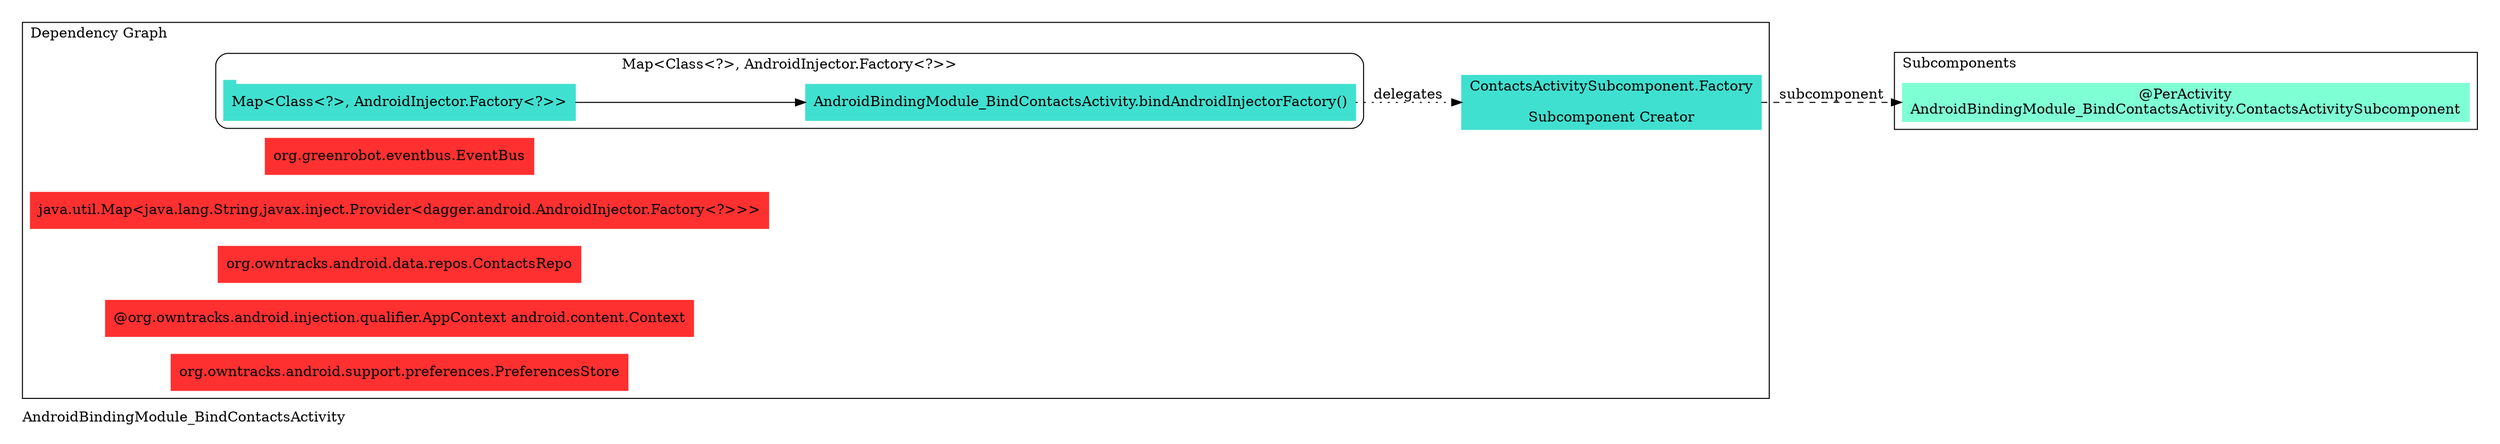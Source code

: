 digraph "org.owntracks.android.injection.modules.AndroidBindingModule_BindContactsActivity" {
  graph [rankdir="LR", labeljust="l", label="AndroidBindingModule_BindContactsActivity", pad="0.2", compound="true"]
  node [shape="rectangle", style="filled", color="turquoise"]
  subgraph "cluster_Entry Points" {
    graph [labeljust="l", label="Entry Points"]
    node [shape="component", penwidth="2"]
  }
  subgraph "cluster_Dependency Graph" {
    graph [labeljust="l", label="Dependency Graph"]
    "88e4cedf-b26c-4353-9f1f-aed5df140f32" [label="AndroidBindingModule_BindContactsActivity.bindAndroidInjectorFactory()", color="turquoise"]
    "e4028657-a7ee-4f8e-8c68-5f3a127e1756" [label="ContactsActivitySubcomponent.Factory\n\nSubcomponent Creator", color="turquoise"]
    "a5d9a468-4c17-4711-9aaa-1d6497e7f298" [label="org.greenrobot.eventbus.EventBus", color="firebrick1"]
    "7eb9d213-2bca-4873-9325-2b0197aa9263" [label="java.util.Map<java.lang.String,javax.inject.Provider<dagger.android.AndroidInjector.Factory<?>>>", color="firebrick1"]
    "0cedff90-ac1d-453c-ba50-92eb3f8d7ba4" [label="org.owntracks.android.data.repos.ContactsRepo", color="firebrick1"]
    "e8f2a5ee-a17c-4002-b066-2b39ba164f95" [label="@org.owntracks.android.injection.qualifier.AppContext android.content.Context", color="firebrick1"]
    "31ea9f28-5b4d-4c09-ac73-082312f8ade1" [label="org.owntracks.android.support.preferences.PreferencesStore", color="firebrick1"]
    subgraph "cluster_Map<Class<?>, AndroidInjector.Factory<?>>" {
      graph [label="Map<Class<?>, AndroidInjector.Factory<?>>", labeljust="c", style="rounded", color="black"]
      "b1e51df1-7bb3-4537-8c30-085d54bf640e" [label="Map<Class<?>, AndroidInjector.Factory<?>>", color="turquoise", shape="tab"]
      "88e4cedf-b26c-4353-9f1f-aed5df140f32" [label="AndroidBindingModule_BindContactsActivity.bindAndroidInjectorFactory()", color="turquoise"]
    }
  }
  subgraph "cluster_Subcomponents" {
    graph [labeljust="l", shape="folder", label="Subcomponents"]
    "73bb4d92-726e-42c9-9f34-6969216c8bb4" [label="@PerActivity\nAndroidBindingModule_BindContactsActivity.ContactsActivitySubcomponent", href="full_org.owntracks.android.injection.modules.AndroidBindingModule_BindContactsActivity.ContactsActivitySubcomponent.svg", color="aquamarine"]
  }
  "b1e51df1-7bb3-4537-8c30-085d54bf640e" -> "88e4cedf-b26c-4353-9f1f-aed5df140f32"
  "88e4cedf-b26c-4353-9f1f-aed5df140f32" -> "e4028657-a7ee-4f8e-8c68-5f3a127e1756" [style="dotted", label="delegates"]
  "e4028657-a7ee-4f8e-8c68-5f3a127e1756" -> "73bb4d92-726e-42c9-9f34-6969216c8bb4" [style="dashed", label="subcomponent", headport="w"]
}
